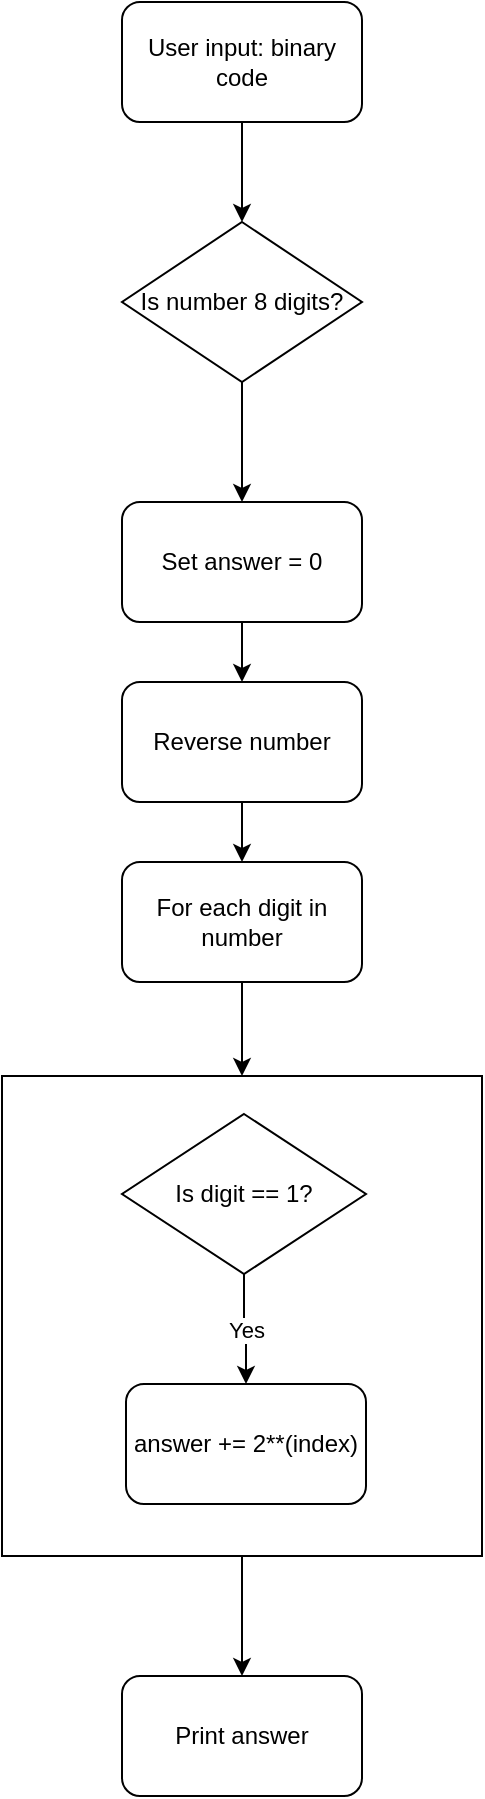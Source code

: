 <mxfile version="16.4.3" type="github">
  <diagram id="C5RBs43oDa-KdzZeNtuy" name="Page-1">
    <mxGraphModel dx="680" dy="363" grid="1" gridSize="10" guides="1" tooltips="1" connect="1" arrows="1" fold="1" page="1" pageScale="1" pageWidth="827" pageHeight="1169" math="0" shadow="0">
      <root>
        <mxCell id="WIyWlLk6GJQsqaUBKTNV-0" />
        <mxCell id="WIyWlLk6GJQsqaUBKTNV-1" parent="WIyWlLk6GJQsqaUBKTNV-0" />
        <mxCell id="FK070Sc5RL6ch2lohKTQ-20" value="" style="edgeStyle=orthogonalEdgeStyle;rounded=0;orthogonalLoop=1;jettySize=auto;html=1;" edge="1" parent="WIyWlLk6GJQsqaUBKTNV-1" source="FK070Sc5RL6ch2lohKTQ-17" target="FK070Sc5RL6ch2lohKTQ-19">
          <mxGeometry relative="1" as="geometry" />
        </mxCell>
        <mxCell id="FK070Sc5RL6ch2lohKTQ-17" value="" style="whiteSpace=wrap;html=1;aspect=fixed;" vertex="1" parent="WIyWlLk6GJQsqaUBKTNV-1">
          <mxGeometry x="294" y="617" width="240" height="240" as="geometry" />
        </mxCell>
        <mxCell id="FK070Sc5RL6ch2lohKTQ-14" value="" style="edgeStyle=orthogonalEdgeStyle;rounded=0;orthogonalLoop=1;jettySize=auto;html=1;" edge="1" parent="WIyWlLk6GJQsqaUBKTNV-1" source="FK070Sc5RL6ch2lohKTQ-0" target="FK070Sc5RL6ch2lohKTQ-3">
          <mxGeometry relative="1" as="geometry" />
        </mxCell>
        <mxCell id="FK070Sc5RL6ch2lohKTQ-0" value="User input: binary code" style="rounded=1;whiteSpace=wrap;html=1;" vertex="1" parent="WIyWlLk6GJQsqaUBKTNV-1">
          <mxGeometry x="354" y="80" width="120" height="60" as="geometry" />
        </mxCell>
        <mxCell id="FK070Sc5RL6ch2lohKTQ-12" value="" style="edgeStyle=orthogonalEdgeStyle;rounded=0;orthogonalLoop=1;jettySize=auto;html=1;" edge="1" parent="WIyWlLk6GJQsqaUBKTNV-1" source="FK070Sc5RL6ch2lohKTQ-3" target="FK070Sc5RL6ch2lohKTQ-5">
          <mxGeometry relative="1" as="geometry" />
        </mxCell>
        <mxCell id="FK070Sc5RL6ch2lohKTQ-3" value="Is number 8 digits?" style="rhombus;whiteSpace=wrap;html=1;" vertex="1" parent="WIyWlLk6GJQsqaUBKTNV-1">
          <mxGeometry x="354" y="190" width="120" height="80" as="geometry" />
        </mxCell>
        <mxCell id="FK070Sc5RL6ch2lohKTQ-22" value="" style="edgeStyle=orthogonalEdgeStyle;rounded=0;orthogonalLoop=1;jettySize=auto;html=1;" edge="1" parent="WIyWlLk6GJQsqaUBKTNV-1" source="FK070Sc5RL6ch2lohKTQ-5" target="FK070Sc5RL6ch2lohKTQ-21">
          <mxGeometry relative="1" as="geometry" />
        </mxCell>
        <mxCell id="FK070Sc5RL6ch2lohKTQ-5" value="Set answer = 0" style="rounded=1;whiteSpace=wrap;html=1;" vertex="1" parent="WIyWlLk6GJQsqaUBKTNV-1">
          <mxGeometry x="354" y="330" width="120" height="60" as="geometry" />
        </mxCell>
        <mxCell id="FK070Sc5RL6ch2lohKTQ-18" value="" style="edgeStyle=orthogonalEdgeStyle;rounded=0;orthogonalLoop=1;jettySize=auto;html=1;entryX=0.5;entryY=0;entryDx=0;entryDy=0;" edge="1" parent="WIyWlLk6GJQsqaUBKTNV-1" source="FK070Sc5RL6ch2lohKTQ-6" target="FK070Sc5RL6ch2lohKTQ-17">
          <mxGeometry relative="1" as="geometry">
            <mxPoint x="415" y="520" as="targetPoint" />
          </mxGeometry>
        </mxCell>
        <mxCell id="FK070Sc5RL6ch2lohKTQ-6" value="For each digit in number" style="rounded=1;whiteSpace=wrap;html=1;" vertex="1" parent="WIyWlLk6GJQsqaUBKTNV-1">
          <mxGeometry x="354" y="510" width="120" height="60" as="geometry" />
        </mxCell>
        <mxCell id="FK070Sc5RL6ch2lohKTQ-15" value="Yes" style="edgeStyle=orthogonalEdgeStyle;rounded=0;orthogonalLoop=1;jettySize=auto;html=1;" edge="1" parent="WIyWlLk6GJQsqaUBKTNV-1" source="FK070Sc5RL6ch2lohKTQ-8" target="FK070Sc5RL6ch2lohKTQ-9">
          <mxGeometry relative="1" as="geometry" />
        </mxCell>
        <mxCell id="FK070Sc5RL6ch2lohKTQ-8" value="Is digit == 1?" style="rhombus;whiteSpace=wrap;html=1;" vertex="1" parent="WIyWlLk6GJQsqaUBKTNV-1">
          <mxGeometry x="354" y="636" width="122" height="80" as="geometry" />
        </mxCell>
        <mxCell id="FK070Sc5RL6ch2lohKTQ-9" value="answer += 2**(index)" style="rounded=1;whiteSpace=wrap;html=1;" vertex="1" parent="WIyWlLk6GJQsqaUBKTNV-1">
          <mxGeometry x="356" y="771" width="120" height="60" as="geometry" />
        </mxCell>
        <mxCell id="FK070Sc5RL6ch2lohKTQ-19" value="Print answer" style="rounded=1;whiteSpace=wrap;html=1;" vertex="1" parent="WIyWlLk6GJQsqaUBKTNV-1">
          <mxGeometry x="354" y="917" width="120" height="60" as="geometry" />
        </mxCell>
        <mxCell id="FK070Sc5RL6ch2lohKTQ-23" value="" style="edgeStyle=orthogonalEdgeStyle;rounded=0;orthogonalLoop=1;jettySize=auto;html=1;" edge="1" parent="WIyWlLk6GJQsqaUBKTNV-1" source="FK070Sc5RL6ch2lohKTQ-21" target="FK070Sc5RL6ch2lohKTQ-6">
          <mxGeometry relative="1" as="geometry" />
        </mxCell>
        <mxCell id="FK070Sc5RL6ch2lohKTQ-21" value="Reverse number" style="rounded=1;whiteSpace=wrap;html=1;" vertex="1" parent="WIyWlLk6GJQsqaUBKTNV-1">
          <mxGeometry x="354" y="420" width="120" height="60" as="geometry" />
        </mxCell>
      </root>
    </mxGraphModel>
  </diagram>
</mxfile>
